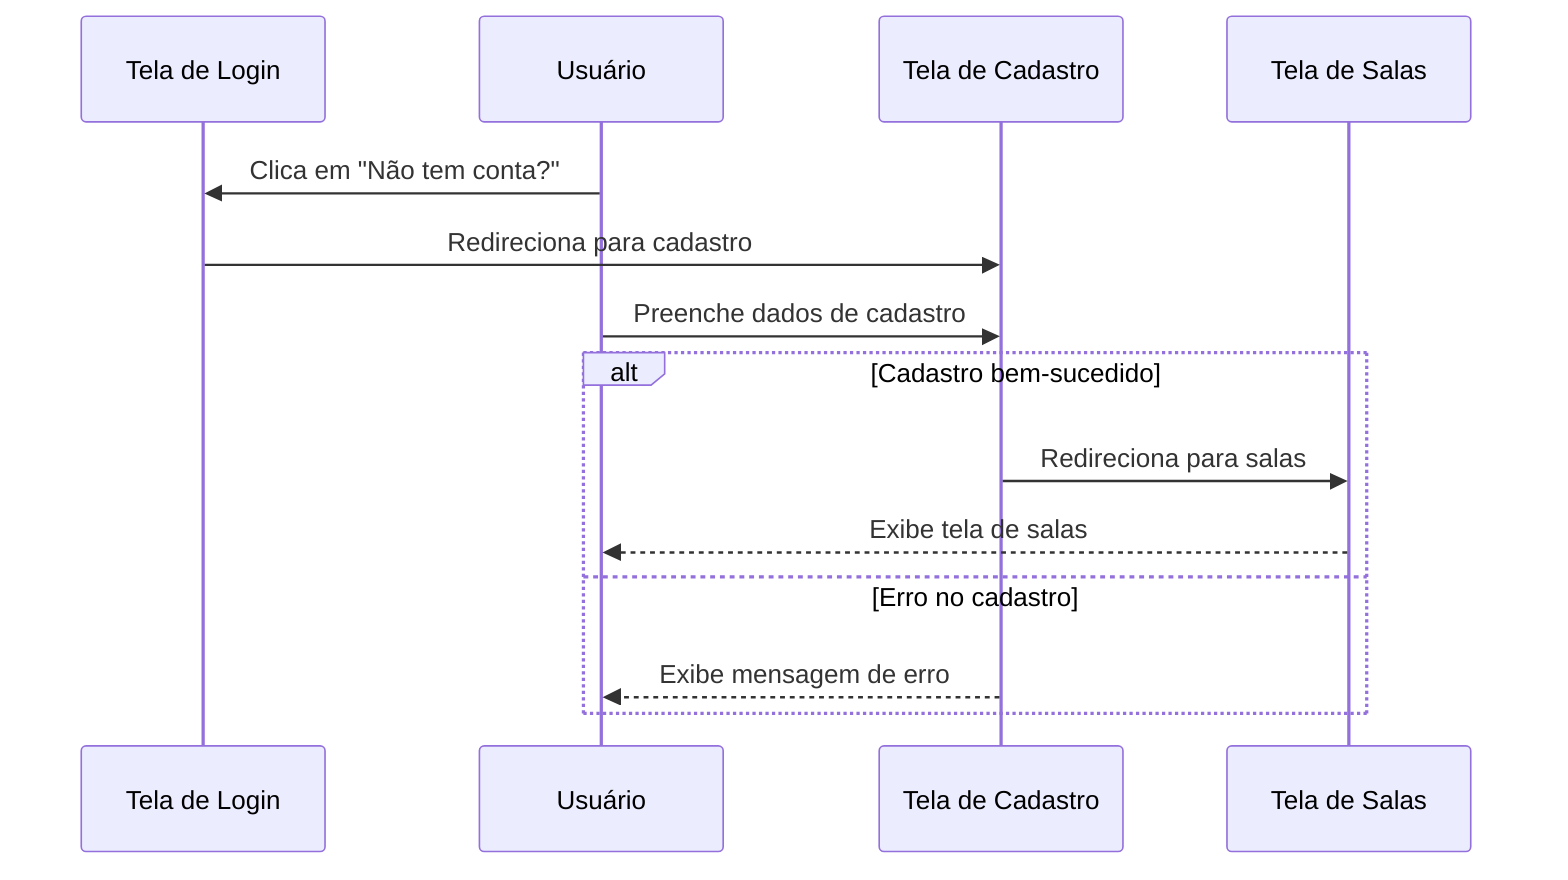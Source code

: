 sequenceDiagram
    participant LoginPage as Tela de Login
    participant User as Usuário
    participant RegisterPage as Tela de Cadastro
    participant RoomsPage as Tela de Salas

    User ->> LoginPage: Clica em "Não tem conta?"
    LoginPage ->> RegisterPage: Redireciona para cadastro

    User ->> RegisterPage: Preenche dados de cadastro
    alt Cadastro bem-sucedido
        RegisterPage ->> RoomsPage: Redireciona para salas
        RoomsPage -->> User: Exibe tela de salas
    else Erro no cadastro
        RegisterPage -->> User: Exibe mensagem de erro
    end
